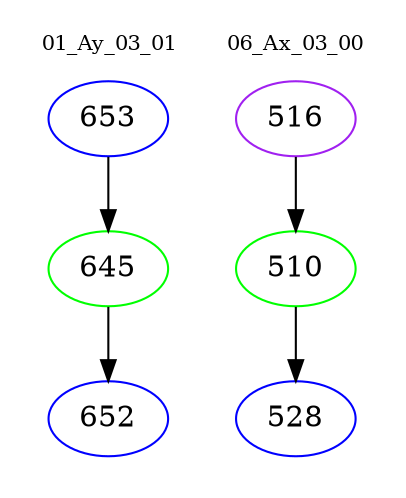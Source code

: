 digraph{
subgraph cluster_0 {
color = white
label = "01_Ay_03_01";
fontsize=10;
T0_653 [label="653", color="blue"]
T0_653 -> T0_645 [color="black"]
T0_645 [label="645", color="green"]
T0_645 -> T0_652 [color="black"]
T0_652 [label="652", color="blue"]
}
subgraph cluster_1 {
color = white
label = "06_Ax_03_00";
fontsize=10;
T1_516 [label="516", color="purple"]
T1_516 -> T1_510 [color="black"]
T1_510 [label="510", color="green"]
T1_510 -> T1_528 [color="black"]
T1_528 [label="528", color="blue"]
}
}
